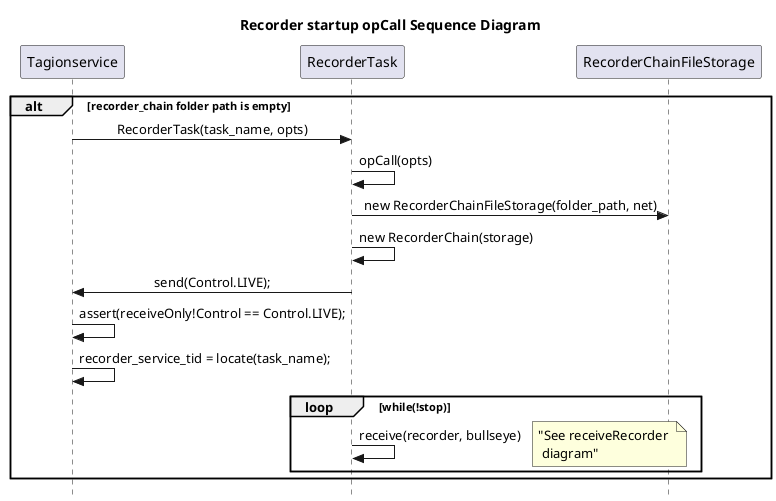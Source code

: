 @startuml

skinparam Style strictuml
skinparam SequenceMessageAlign center
hide empty description
title Recorder startup opCall Sequence Diagram

participant Tagionservice as task
participant RecorderTask as recordertask
participant RecorderChainFileStorage as storage

alt recorder_chain folder path is empty 
    task -> recordertask : RecorderTask(task_name, opts)

recordertask -> recordertask : opCall(opts)
recordertask -> storage : new RecorderChainFileStorage(folder_path, net)
recordertask -> recordertask : new RecorderChain(storage)
recordertask -> task : send(Control.LIVE);
task -> task : assert(receiveOnly!Control == Control.LIVE);
task -> task : recorder_service_tid = locate(task_name);

loop while(!stop)
    recordertask -> recordertask : receive(recorder, bullseye)
    note right : "See receiveRecorder \n diagram" 
end

end


@enduml
